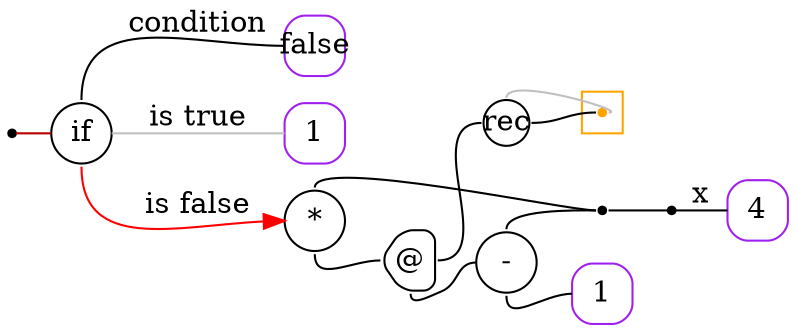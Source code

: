 digraph G {
  rankdir=LR;
  edge[arrowhead=none,arrowtail=none];
  node[fixedsize=true,shape=circle]
  size="9.201041666666667,5.219270833333334";
  labeldistance=0;
  nodesep=.175;
  ranksep=.175;

 nd1[shape=point];
 nd68[label="rec",tooltip="nd68-RecurGraph",style=rounded,width=.3,height=.3,color="#000000"];
   subgraph cluster_nd72 {
     graph[style=fill,color="orange"];
     ndcluster_nd72[tooltip="nd72",orientation=90,shape=point,color="orange"];
   };
   nd14[label="4",tooltip="nd14-ConstGraph",style=rounded,orientation=90,shape=square,width=.4,height=.4,color="purple"];
 nd27[label="if",tooltip="nd27-IfGraph",style=rounded,width=.4,height=.4,color="#000000"];
   nd40[label="1",tooltip="nd40-ConstGraph",style=rounded,orientation=90,shape=square,width=.4,height=.4,color="purple"];
 nd42[label="*",tooltip="nd42-BinOpGraph",style=rounded,width=.4,height=.4,color="#000000"];
 nd45[label="@",tooltip="nd45-AppGraph",style=rounded,orientation=90,shape=house,width=.4,height=.4,color="#000000"];
 nd49[label="-",tooltip="nd49-BinOpGraph",style=rounded,width=.4,height=.4,color="#000000"];
   nd55[label="1",tooltip="nd55-ConstGraph",style=rounded,orientation=90,shape=square,width=.4,height=.4,color="purple"];
 nd59[label=" ",tooltip="nd59-ContractGraph",style=rounded,orientation=90,shape=point];
 nd61[label=" ",tooltip="nd61-ContractGraph",style=rounded,orientation=90,shape=point];
   nd102[label="false",tooltip="nd102-ConstGraph",style=rounded,orientation=90,shape=square,width=.4,height=.4,color="purple"];

  nd49->nd55[tailport=s,headport=w];
  nd45->nd68[tailport=e,headport=w,color=black,arrowhead=none,arrowtail=none];
  nd45->nd49[tailport=s,headport=w];
  nd42->nd45[tailport=s,headport=w];
  nd49->nd59[tailport=n,headport=w];
  nd42->nd59[tailport=n,headport=w];
  nd27->nd102[label="condition",tailport=n,headport=w];
  nd27->nd40[label="is true",tailport=e,headport=w,color=grey,arrowhead=none,arrowtail=none];
  nd27->nd42[label="is false",tailport=s,headport=w,color=red,arrowhead=normal];
  nd59->nd61[tailport=e,headport=w];
  nd1->nd27[tailport=e,headport=w,color="#b70000",arrowhead=none,arrowtail=none];
  nd61->nd14[label="x",tailport=e,headport=w];
  nd68->ndcluster_nd72[dir=back,headport=e,tailport=n,color=grey,arrowhead=none,arrowtail=none];
  nd68->ndcluster_nd72[tailport=e,headport=w];
}